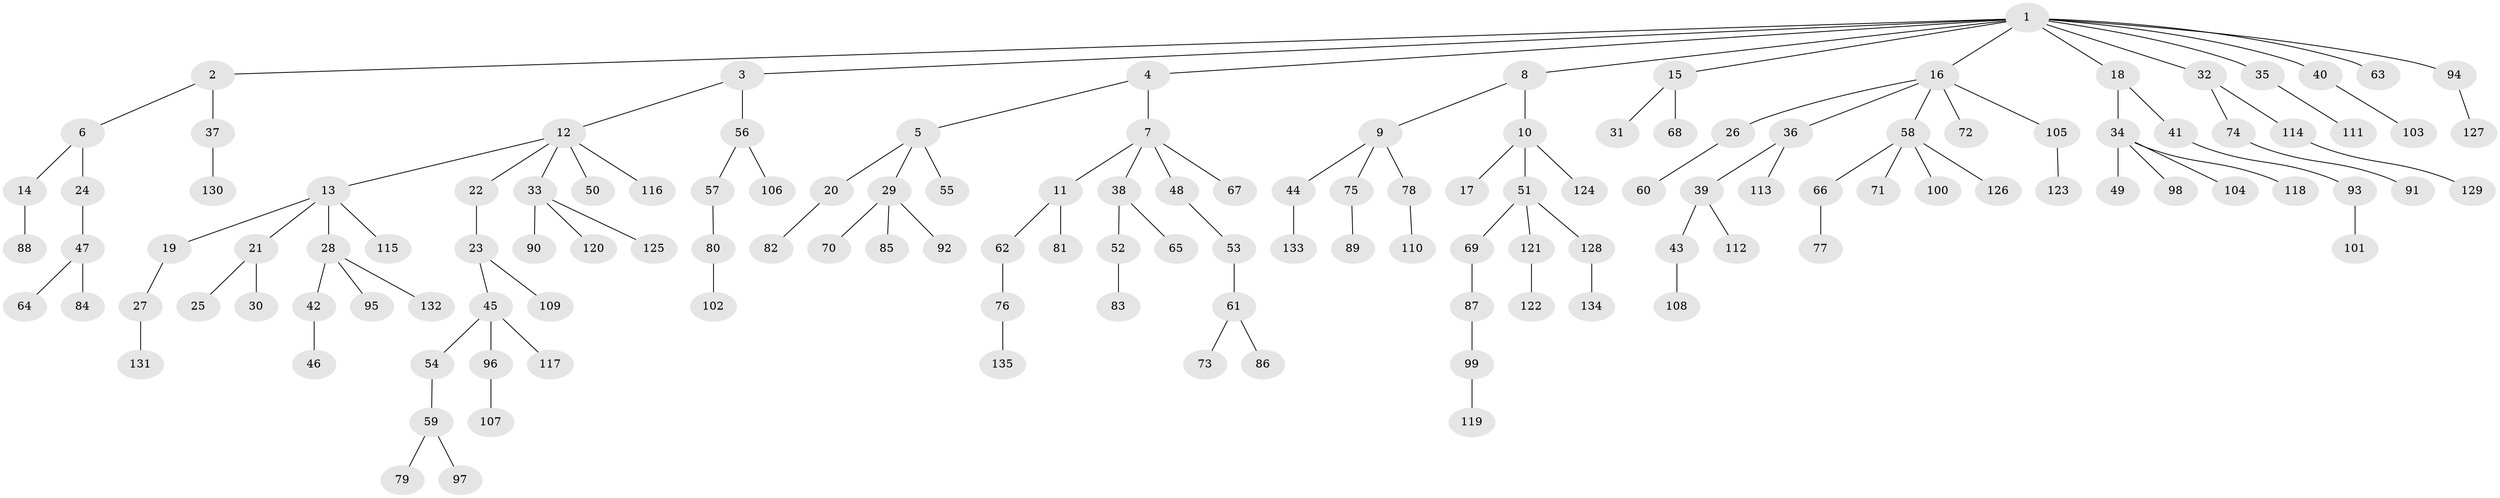 // Generated by graph-tools (version 1.1) at 2025/52/03/09/25 04:52:51]
// undirected, 135 vertices, 134 edges
graph export_dot {
graph [start="1"]
  node [color=gray90,style=filled];
  1;
  2;
  3;
  4;
  5;
  6;
  7;
  8;
  9;
  10;
  11;
  12;
  13;
  14;
  15;
  16;
  17;
  18;
  19;
  20;
  21;
  22;
  23;
  24;
  25;
  26;
  27;
  28;
  29;
  30;
  31;
  32;
  33;
  34;
  35;
  36;
  37;
  38;
  39;
  40;
  41;
  42;
  43;
  44;
  45;
  46;
  47;
  48;
  49;
  50;
  51;
  52;
  53;
  54;
  55;
  56;
  57;
  58;
  59;
  60;
  61;
  62;
  63;
  64;
  65;
  66;
  67;
  68;
  69;
  70;
  71;
  72;
  73;
  74;
  75;
  76;
  77;
  78;
  79;
  80;
  81;
  82;
  83;
  84;
  85;
  86;
  87;
  88;
  89;
  90;
  91;
  92;
  93;
  94;
  95;
  96;
  97;
  98;
  99;
  100;
  101;
  102;
  103;
  104;
  105;
  106;
  107;
  108;
  109;
  110;
  111;
  112;
  113;
  114;
  115;
  116;
  117;
  118;
  119;
  120;
  121;
  122;
  123;
  124;
  125;
  126;
  127;
  128;
  129;
  130;
  131;
  132;
  133;
  134;
  135;
  1 -- 2;
  1 -- 3;
  1 -- 4;
  1 -- 8;
  1 -- 15;
  1 -- 16;
  1 -- 18;
  1 -- 32;
  1 -- 35;
  1 -- 40;
  1 -- 63;
  1 -- 94;
  2 -- 6;
  2 -- 37;
  3 -- 12;
  3 -- 56;
  4 -- 5;
  4 -- 7;
  5 -- 20;
  5 -- 29;
  5 -- 55;
  6 -- 14;
  6 -- 24;
  7 -- 11;
  7 -- 38;
  7 -- 48;
  7 -- 67;
  8 -- 9;
  8 -- 10;
  9 -- 44;
  9 -- 75;
  9 -- 78;
  10 -- 17;
  10 -- 51;
  10 -- 124;
  11 -- 62;
  11 -- 81;
  12 -- 13;
  12 -- 22;
  12 -- 33;
  12 -- 50;
  12 -- 116;
  13 -- 19;
  13 -- 21;
  13 -- 28;
  13 -- 115;
  14 -- 88;
  15 -- 31;
  15 -- 68;
  16 -- 26;
  16 -- 36;
  16 -- 58;
  16 -- 72;
  16 -- 105;
  18 -- 34;
  18 -- 41;
  19 -- 27;
  20 -- 82;
  21 -- 25;
  21 -- 30;
  22 -- 23;
  23 -- 45;
  23 -- 109;
  24 -- 47;
  26 -- 60;
  27 -- 131;
  28 -- 42;
  28 -- 95;
  28 -- 132;
  29 -- 70;
  29 -- 85;
  29 -- 92;
  32 -- 74;
  32 -- 114;
  33 -- 90;
  33 -- 120;
  33 -- 125;
  34 -- 49;
  34 -- 98;
  34 -- 104;
  34 -- 118;
  35 -- 111;
  36 -- 39;
  36 -- 113;
  37 -- 130;
  38 -- 52;
  38 -- 65;
  39 -- 43;
  39 -- 112;
  40 -- 103;
  41 -- 93;
  42 -- 46;
  43 -- 108;
  44 -- 133;
  45 -- 54;
  45 -- 96;
  45 -- 117;
  47 -- 64;
  47 -- 84;
  48 -- 53;
  51 -- 69;
  51 -- 121;
  51 -- 128;
  52 -- 83;
  53 -- 61;
  54 -- 59;
  56 -- 57;
  56 -- 106;
  57 -- 80;
  58 -- 66;
  58 -- 71;
  58 -- 100;
  58 -- 126;
  59 -- 79;
  59 -- 97;
  61 -- 73;
  61 -- 86;
  62 -- 76;
  66 -- 77;
  69 -- 87;
  74 -- 91;
  75 -- 89;
  76 -- 135;
  78 -- 110;
  80 -- 102;
  87 -- 99;
  93 -- 101;
  94 -- 127;
  96 -- 107;
  99 -- 119;
  105 -- 123;
  114 -- 129;
  121 -- 122;
  128 -- 134;
}
